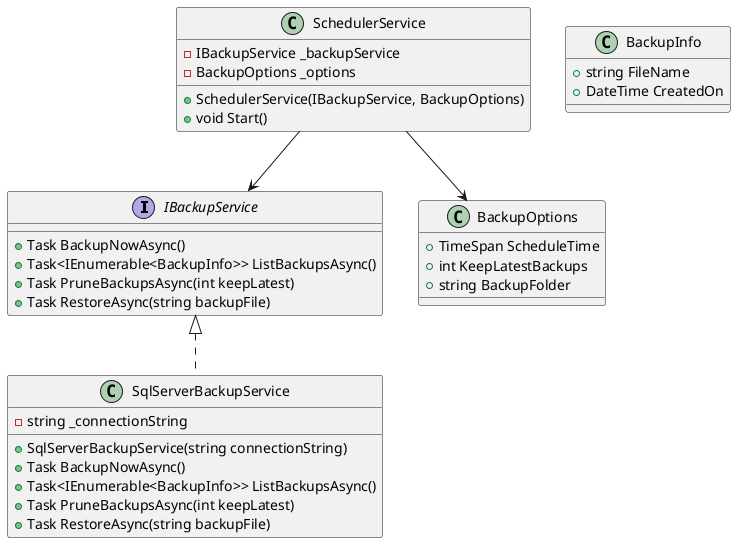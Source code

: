 @startuml
interface IBackupService {
  +Task BackupNowAsync()
  +Task<IEnumerable<BackupInfo>> ListBackupsAsync()
  +Task PruneBackupsAsync(int keepLatest)
  +Task RestoreAsync(string backupFile)
}

class SqlServerBackupService {
  -string _connectionString
  +SqlServerBackupService(string connectionString)
  +Task BackupNowAsync()
  +Task<IEnumerable<BackupInfo>> ListBackupsAsync()
  +Task PruneBackupsAsync(int keepLatest)
  +Task RestoreAsync(string backupFile)
}

class BackupOptions {
  +TimeSpan ScheduleTime
  +int KeepLatestBackups
  +string BackupFolder
}

class SchedulerService {
  -IBackupService _backupService
  -BackupOptions _options
  +SchedulerService(IBackupService, BackupOptions)
  +void Start()
}

class BackupInfo {
  +string FileName
  +DateTime CreatedOn
}

IBackupService <|.. SqlServerBackupService
SchedulerService --> IBackupService
SchedulerService --> BackupOptions

@enduml